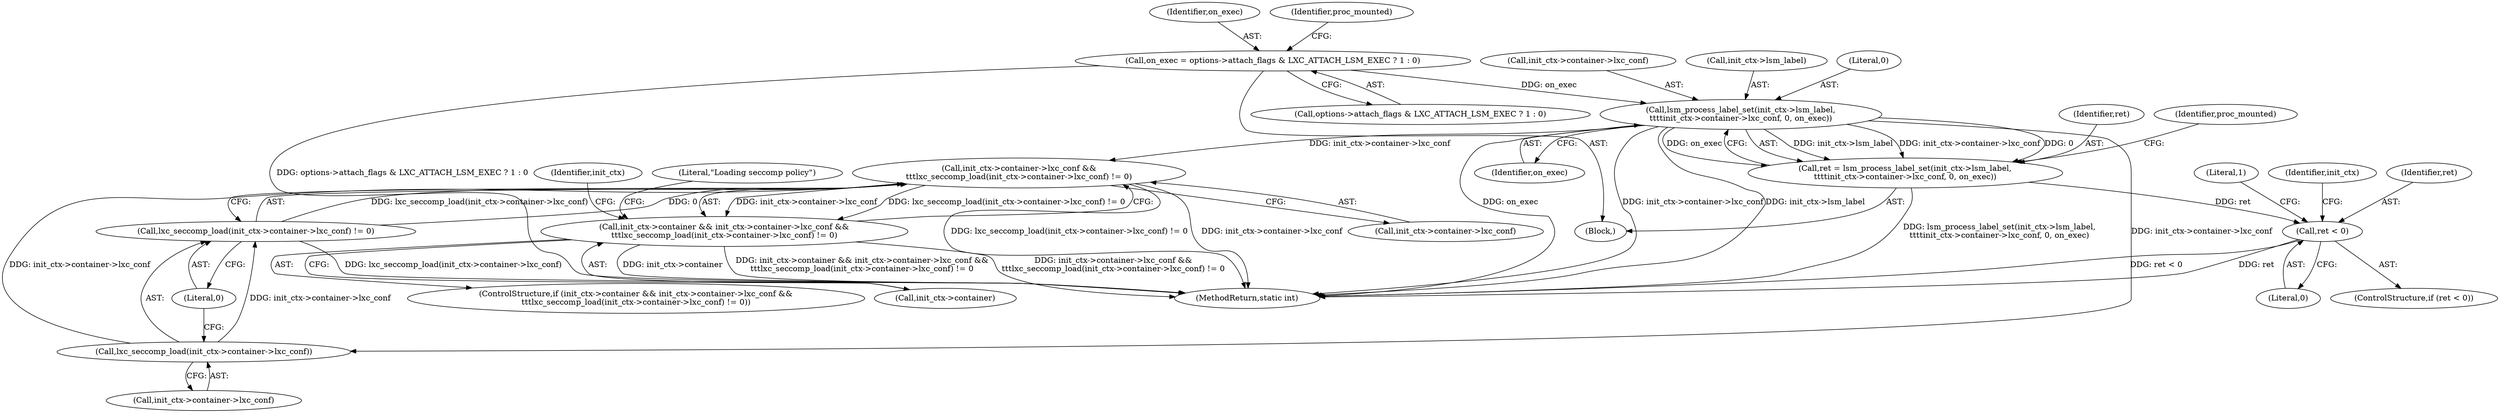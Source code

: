 digraph "0_lxc_5c3fcae78b63ac9dd56e36075903921bd9461f9e@pointer" {
"1000538" [label="(Call,lsm_process_label_set(init_ctx->lsm_label,\n\t\t\t\tinit_ctx->container->lxc_conf, 0, on_exec))"];
"1000511" [label="(Call,on_exec = options->attach_flags & LXC_ATTACH_LSM_EXEC ? 1 : 0)"];
"1000536" [label="(Call,ret = lsm_process_label_set(init_ctx->lsm_label,\n\t\t\t\tinit_ctx->container->lxc_conf, 0, on_exec))"];
"1000554" [label="(Call,ret < 0)"];
"1000566" [label="(Call,init_ctx->container->lxc_conf &&\n\t\t\tlxc_seccomp_load(init_ctx->container->lxc_conf) != 0)"];
"1000562" [label="(Call,init_ctx->container && init_ctx->container->lxc_conf &&\n\t\t\tlxc_seccomp_load(init_ctx->container->lxc_conf) != 0)"];
"1000573" [label="(Call,lxc_seccomp_load(init_ctx->container->lxc_conf))"];
"1000572" [label="(Call,lxc_seccomp_load(init_ctx->container->lxc_conf) != 0)"];
"1000573" [label="(Call,lxc_seccomp_load(init_ctx->container->lxc_conf))"];
"1000572" [label="(Call,lxc_seccomp_load(init_ctx->container->lxc_conf) != 0)"];
"1000562" [label="(Call,init_ctx->container && init_ctx->container->lxc_conf &&\n\t\t\tlxc_seccomp_load(init_ctx->container->lxc_conf) != 0)"];
"1000512" [label="(Identifier,on_exec)"];
"1000538" [label="(Call,lsm_process_label_set(init_ctx->lsm_label,\n\t\t\t\tinit_ctx->container->lxc_conf, 0, on_exec))"];
"1000563" [label="(Call,init_ctx->container)"];
"1000537" [label="(Identifier,ret)"];
"1000554" [label="(Call,ret < 0)"];
"1000550" [label="(Identifier,proc_mounted)"];
"1000511" [label="(Call,on_exec = options->attach_flags & LXC_ATTACH_LSM_EXEC ? 1 : 0)"];
"1000556" [label="(Literal,0)"];
"1000566" [label="(Call,init_ctx->container->lxc_conf &&\n\t\t\tlxc_seccomp_load(init_ctx->container->lxc_conf) != 0)"];
"1000548" [label="(Identifier,on_exec)"];
"1000522" [label="(Identifier,proc_mounted)"];
"1000564" [label="(Identifier,init_ctx)"];
"1000574" [label="(Call,init_ctx->container->lxc_conf)"];
"1000536" [label="(Call,ret = lsm_process_label_set(init_ctx->lsm_label,\n\t\t\t\tinit_ctx->container->lxc_conf, 0, on_exec))"];
"1000542" [label="(Call,init_ctx->container->lxc_conf)"];
"1000539" [label="(Call,init_ctx->lsm_label)"];
"1000587" [label="(Identifier,init_ctx)"];
"1000582" [label="(Literal,\"Loading seccomp policy\")"];
"1000579" [label="(Literal,0)"];
"1000555" [label="(Identifier,ret)"];
"1000560" [label="(Literal,1)"];
"1000547" [label="(Literal,0)"];
"1000513" [label="(Call,options->attach_flags & LXC_ATTACH_LSM_EXEC ? 1 : 0)"];
"1000561" [label="(ControlStructure,if (init_ctx->container && init_ctx->container->lxc_conf &&\n\t\t\tlxc_seccomp_load(init_ctx->container->lxc_conf) != 0))"];
"1000508" [label="(Block,)"];
"1000567" [label="(Call,init_ctx->container->lxc_conf)"];
"1000553" [label="(ControlStructure,if (ret < 0))"];
"1000711" [label="(MethodReturn,static int)"];
"1000538" -> "1000536"  [label="AST: "];
"1000538" -> "1000548"  [label="CFG: "];
"1000539" -> "1000538"  [label="AST: "];
"1000542" -> "1000538"  [label="AST: "];
"1000547" -> "1000538"  [label="AST: "];
"1000548" -> "1000538"  [label="AST: "];
"1000536" -> "1000538"  [label="CFG: "];
"1000538" -> "1000711"  [label="DDG: on_exec"];
"1000538" -> "1000711"  [label="DDG: init_ctx->container->lxc_conf"];
"1000538" -> "1000711"  [label="DDG: init_ctx->lsm_label"];
"1000538" -> "1000536"  [label="DDG: init_ctx->lsm_label"];
"1000538" -> "1000536"  [label="DDG: init_ctx->container->lxc_conf"];
"1000538" -> "1000536"  [label="DDG: 0"];
"1000538" -> "1000536"  [label="DDG: on_exec"];
"1000511" -> "1000538"  [label="DDG: on_exec"];
"1000538" -> "1000566"  [label="DDG: init_ctx->container->lxc_conf"];
"1000538" -> "1000573"  [label="DDG: init_ctx->container->lxc_conf"];
"1000511" -> "1000508"  [label="AST: "];
"1000511" -> "1000513"  [label="CFG: "];
"1000512" -> "1000511"  [label="AST: "];
"1000513" -> "1000511"  [label="AST: "];
"1000522" -> "1000511"  [label="CFG: "];
"1000511" -> "1000711"  [label="DDG: options->attach_flags & LXC_ATTACH_LSM_EXEC ? 1 : 0"];
"1000536" -> "1000508"  [label="AST: "];
"1000537" -> "1000536"  [label="AST: "];
"1000550" -> "1000536"  [label="CFG: "];
"1000536" -> "1000711"  [label="DDG: lsm_process_label_set(init_ctx->lsm_label,\n\t\t\t\tinit_ctx->container->lxc_conf, 0, on_exec)"];
"1000536" -> "1000554"  [label="DDG: ret"];
"1000554" -> "1000553"  [label="AST: "];
"1000554" -> "1000556"  [label="CFG: "];
"1000555" -> "1000554"  [label="AST: "];
"1000556" -> "1000554"  [label="AST: "];
"1000560" -> "1000554"  [label="CFG: "];
"1000564" -> "1000554"  [label="CFG: "];
"1000554" -> "1000711"  [label="DDG: ret < 0"];
"1000554" -> "1000711"  [label="DDG: ret"];
"1000566" -> "1000562"  [label="AST: "];
"1000566" -> "1000567"  [label="CFG: "];
"1000566" -> "1000572"  [label="CFG: "];
"1000567" -> "1000566"  [label="AST: "];
"1000572" -> "1000566"  [label="AST: "];
"1000562" -> "1000566"  [label="CFG: "];
"1000566" -> "1000711"  [label="DDG: init_ctx->container->lxc_conf"];
"1000566" -> "1000711"  [label="DDG: lxc_seccomp_load(init_ctx->container->lxc_conf) != 0"];
"1000566" -> "1000562"  [label="DDG: init_ctx->container->lxc_conf"];
"1000566" -> "1000562"  [label="DDG: lxc_seccomp_load(init_ctx->container->lxc_conf) != 0"];
"1000573" -> "1000566"  [label="DDG: init_ctx->container->lxc_conf"];
"1000572" -> "1000566"  [label="DDG: lxc_seccomp_load(init_ctx->container->lxc_conf)"];
"1000572" -> "1000566"  [label="DDG: 0"];
"1000562" -> "1000561"  [label="AST: "];
"1000562" -> "1000563"  [label="CFG: "];
"1000563" -> "1000562"  [label="AST: "];
"1000582" -> "1000562"  [label="CFG: "];
"1000587" -> "1000562"  [label="CFG: "];
"1000562" -> "1000711"  [label="DDG: init_ctx->container"];
"1000562" -> "1000711"  [label="DDG: init_ctx->container && init_ctx->container->lxc_conf &&\n\t\t\tlxc_seccomp_load(init_ctx->container->lxc_conf) != 0"];
"1000562" -> "1000711"  [label="DDG: init_ctx->container->lxc_conf &&\n\t\t\tlxc_seccomp_load(init_ctx->container->lxc_conf) != 0"];
"1000573" -> "1000572"  [label="AST: "];
"1000573" -> "1000574"  [label="CFG: "];
"1000574" -> "1000573"  [label="AST: "];
"1000579" -> "1000573"  [label="CFG: "];
"1000573" -> "1000572"  [label="DDG: init_ctx->container->lxc_conf"];
"1000572" -> "1000579"  [label="CFG: "];
"1000579" -> "1000572"  [label="AST: "];
"1000572" -> "1000711"  [label="DDG: lxc_seccomp_load(init_ctx->container->lxc_conf)"];
}

